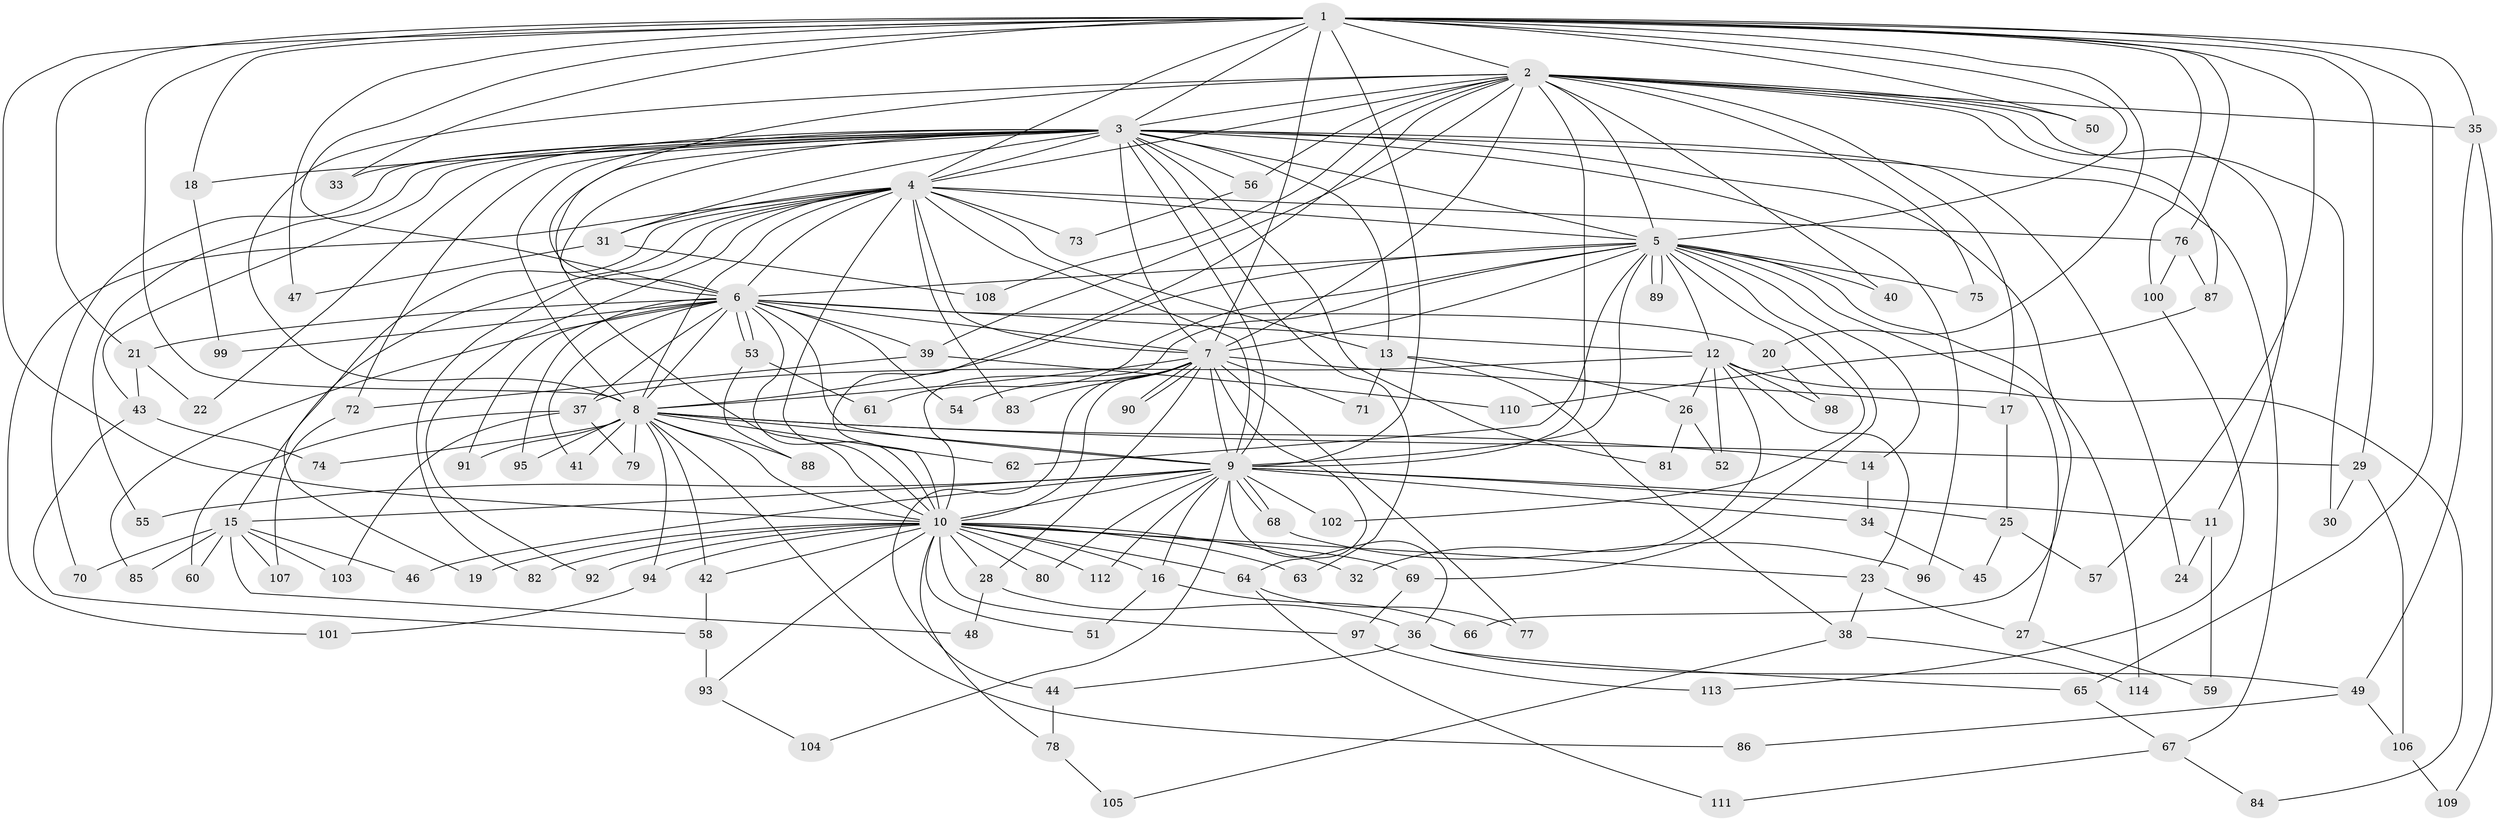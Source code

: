 // Generated by graph-tools (version 1.1) at 2025/34/03/09/25 02:34:55]
// undirected, 114 vertices, 253 edges
graph export_dot {
graph [start="1"]
  node [color=gray90,style=filled];
  1;
  2;
  3;
  4;
  5;
  6;
  7;
  8;
  9;
  10;
  11;
  12;
  13;
  14;
  15;
  16;
  17;
  18;
  19;
  20;
  21;
  22;
  23;
  24;
  25;
  26;
  27;
  28;
  29;
  30;
  31;
  32;
  33;
  34;
  35;
  36;
  37;
  38;
  39;
  40;
  41;
  42;
  43;
  44;
  45;
  46;
  47;
  48;
  49;
  50;
  51;
  52;
  53;
  54;
  55;
  56;
  57;
  58;
  59;
  60;
  61;
  62;
  63;
  64;
  65;
  66;
  67;
  68;
  69;
  70;
  71;
  72;
  73;
  74;
  75;
  76;
  77;
  78;
  79;
  80;
  81;
  82;
  83;
  84;
  85;
  86;
  87;
  88;
  89;
  90;
  91;
  92;
  93;
  94;
  95;
  96;
  97;
  98;
  99;
  100;
  101;
  102;
  103;
  104;
  105;
  106;
  107;
  108;
  109;
  110;
  111;
  112;
  113;
  114;
  1 -- 2;
  1 -- 3;
  1 -- 4;
  1 -- 5;
  1 -- 6;
  1 -- 7;
  1 -- 8;
  1 -- 9;
  1 -- 10;
  1 -- 18;
  1 -- 20;
  1 -- 21;
  1 -- 29;
  1 -- 33;
  1 -- 35;
  1 -- 47;
  1 -- 50;
  1 -- 57;
  1 -- 65;
  1 -- 76;
  1 -- 100;
  2 -- 3;
  2 -- 4;
  2 -- 5;
  2 -- 6;
  2 -- 7;
  2 -- 8;
  2 -- 9;
  2 -- 10;
  2 -- 11;
  2 -- 17;
  2 -- 30;
  2 -- 35;
  2 -- 39;
  2 -- 40;
  2 -- 50;
  2 -- 56;
  2 -- 75;
  2 -- 87;
  2 -- 108;
  3 -- 4;
  3 -- 5;
  3 -- 6;
  3 -- 7;
  3 -- 8;
  3 -- 9;
  3 -- 10;
  3 -- 13;
  3 -- 18;
  3 -- 22;
  3 -- 24;
  3 -- 31;
  3 -- 33;
  3 -- 43;
  3 -- 55;
  3 -- 56;
  3 -- 63;
  3 -- 66;
  3 -- 67;
  3 -- 70;
  3 -- 72;
  3 -- 81;
  3 -- 96;
  4 -- 5;
  4 -- 6;
  4 -- 7;
  4 -- 8;
  4 -- 9;
  4 -- 10;
  4 -- 13;
  4 -- 15;
  4 -- 19;
  4 -- 31;
  4 -- 73;
  4 -- 76;
  4 -- 82;
  4 -- 83;
  4 -- 92;
  4 -- 101;
  5 -- 6;
  5 -- 7;
  5 -- 8;
  5 -- 9;
  5 -- 10;
  5 -- 12;
  5 -- 14;
  5 -- 27;
  5 -- 40;
  5 -- 61;
  5 -- 62;
  5 -- 69;
  5 -- 75;
  5 -- 89;
  5 -- 89;
  5 -- 102;
  5 -- 114;
  6 -- 7;
  6 -- 8;
  6 -- 9;
  6 -- 10;
  6 -- 12;
  6 -- 20;
  6 -- 21;
  6 -- 37;
  6 -- 39;
  6 -- 41;
  6 -- 53;
  6 -- 53;
  6 -- 54;
  6 -- 85;
  6 -- 91;
  6 -- 95;
  6 -- 99;
  7 -- 8;
  7 -- 9;
  7 -- 10;
  7 -- 17;
  7 -- 28;
  7 -- 44;
  7 -- 54;
  7 -- 64;
  7 -- 71;
  7 -- 77;
  7 -- 83;
  7 -- 90;
  7 -- 90;
  8 -- 9;
  8 -- 10;
  8 -- 14;
  8 -- 29;
  8 -- 41;
  8 -- 42;
  8 -- 62;
  8 -- 74;
  8 -- 79;
  8 -- 86;
  8 -- 88;
  8 -- 91;
  8 -- 94;
  8 -- 95;
  9 -- 10;
  9 -- 11;
  9 -- 15;
  9 -- 16;
  9 -- 25;
  9 -- 34;
  9 -- 36;
  9 -- 46;
  9 -- 55;
  9 -- 68;
  9 -- 68;
  9 -- 80;
  9 -- 102;
  9 -- 104;
  9 -- 112;
  10 -- 16;
  10 -- 19;
  10 -- 23;
  10 -- 28;
  10 -- 32;
  10 -- 42;
  10 -- 51;
  10 -- 63;
  10 -- 64;
  10 -- 69;
  10 -- 78;
  10 -- 80;
  10 -- 82;
  10 -- 92;
  10 -- 93;
  10 -- 94;
  10 -- 97;
  10 -- 112;
  11 -- 24;
  11 -- 59;
  12 -- 23;
  12 -- 26;
  12 -- 32;
  12 -- 37;
  12 -- 52;
  12 -- 84;
  12 -- 98;
  13 -- 26;
  13 -- 38;
  13 -- 71;
  14 -- 34;
  15 -- 46;
  15 -- 48;
  15 -- 60;
  15 -- 70;
  15 -- 85;
  15 -- 103;
  15 -- 107;
  16 -- 51;
  16 -- 66;
  17 -- 25;
  18 -- 99;
  20 -- 98;
  21 -- 22;
  21 -- 43;
  23 -- 27;
  23 -- 38;
  25 -- 45;
  25 -- 57;
  26 -- 52;
  26 -- 81;
  27 -- 59;
  28 -- 36;
  28 -- 48;
  29 -- 30;
  29 -- 106;
  31 -- 47;
  31 -- 108;
  34 -- 45;
  35 -- 49;
  35 -- 109;
  36 -- 44;
  36 -- 49;
  36 -- 65;
  37 -- 60;
  37 -- 79;
  37 -- 103;
  38 -- 105;
  38 -- 114;
  39 -- 72;
  39 -- 110;
  42 -- 58;
  43 -- 58;
  43 -- 74;
  44 -- 78;
  49 -- 86;
  49 -- 106;
  53 -- 61;
  53 -- 88;
  56 -- 73;
  58 -- 93;
  64 -- 77;
  64 -- 111;
  65 -- 67;
  67 -- 84;
  67 -- 111;
  68 -- 96;
  69 -- 97;
  72 -- 107;
  76 -- 87;
  76 -- 100;
  78 -- 105;
  87 -- 110;
  93 -- 104;
  94 -- 101;
  97 -- 113;
  100 -- 113;
  106 -- 109;
}
